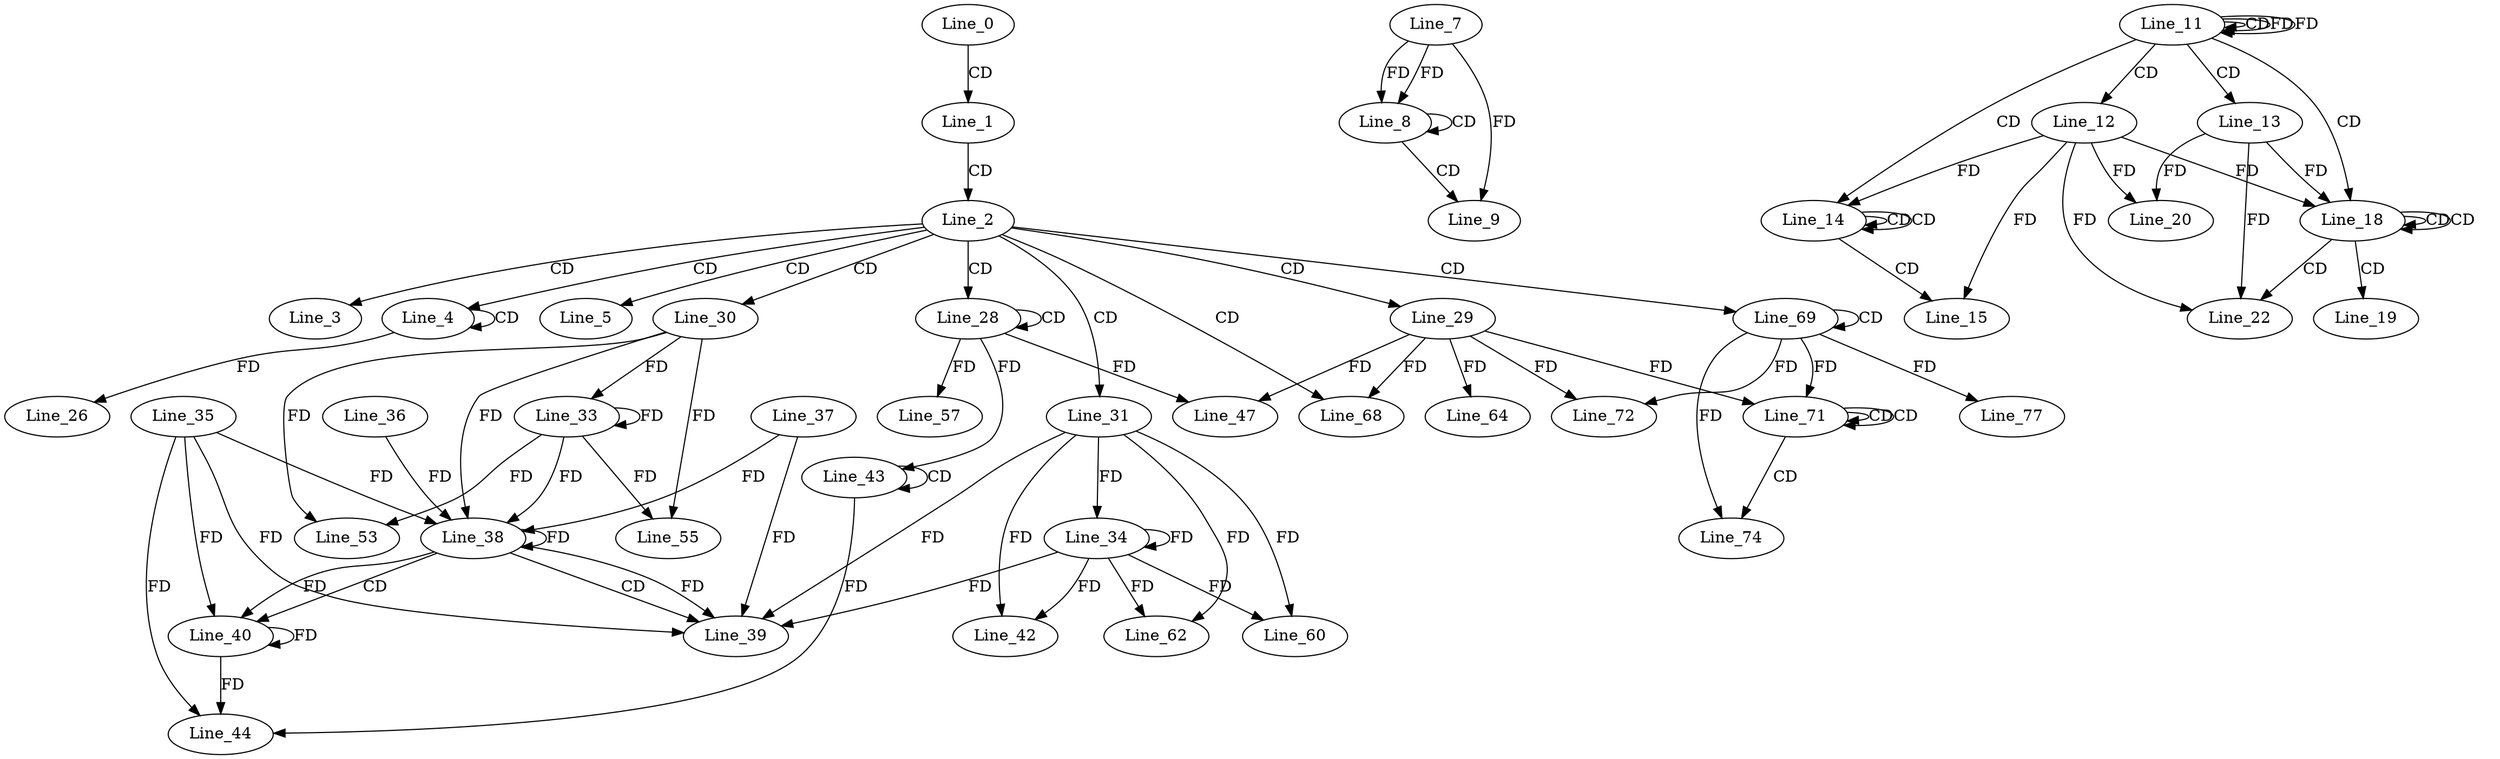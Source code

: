 digraph G {
  Line_0;
  Line_1;
  Line_2;
  Line_3;
  Line_4;
  Line_4;
  Line_5;
  Line_7;
  Line_8;
  Line_8;
  Line_9;
  Line_11;
  Line_11;
  Line_11;
  Line_12;
  Line_13;
  Line_14;
  Line_14;
  Line_14;
  Line_15;
  Line_15;
  Line_18;
  Line_18;
  Line_18;
  Line_19;
  Line_20;
  Line_20;
  Line_22;
  Line_22;
  Line_22;
  Line_26;
  Line_28;
  Line_28;
  Line_29;
  Line_30;
  Line_31;
  Line_33;
  Line_34;
  Line_38;
  Line_35;
  Line_38;
  Line_37;
  Line_36;
  Line_38;
  Line_39;
  Line_40;
  Line_42;
  Line_43;
  Line_43;
  Line_44;
  Line_47;
  Line_47;
  Line_53;
  Line_55;
  Line_57;
  Line_60;
  Line_62;
  Line_64;
  Line_68;
  Line_69;
  Line_69;
  Line_71;
  Line_71;
  Line_71;
  Line_72;
  Line_72;
  Line_74;
  Line_74;
  Line_77;
  Line_0 -> Line_1 [ label="CD" ];
  Line_1 -> Line_2 [ label="CD" ];
  Line_2 -> Line_3 [ label="CD" ];
  Line_2 -> Line_4 [ label="CD" ];
  Line_4 -> Line_4 [ label="CD" ];
  Line_2 -> Line_5 [ label="CD" ];
  Line_7 -> Line_8 [ label="FD" ];
  Line_8 -> Line_8 [ label="CD" ];
  Line_7 -> Line_8 [ label="FD" ];
  Line_8 -> Line_9 [ label="CD" ];
  Line_7 -> Line_9 [ label="FD" ];
  Line_11 -> Line_11 [ label="CD" ];
  Line_11 -> Line_11 [ label="FD" ];
  Line_11 -> Line_12 [ label="CD" ];
  Line_11 -> Line_13 [ label="CD" ];
  Line_11 -> Line_14 [ label="CD" ];
  Line_14 -> Line_14 [ label="CD" ];
  Line_14 -> Line_14 [ label="CD" ];
  Line_12 -> Line_14 [ label="FD" ];
  Line_14 -> Line_15 [ label="CD" ];
  Line_12 -> Line_15 [ label="FD" ];
  Line_11 -> Line_18 [ label="CD" ];
  Line_18 -> Line_18 [ label="CD" ];
  Line_18 -> Line_18 [ label="CD" ];
  Line_12 -> Line_18 [ label="FD" ];
  Line_13 -> Line_18 [ label="FD" ];
  Line_18 -> Line_19 [ label="CD" ];
  Line_12 -> Line_20 [ label="FD" ];
  Line_13 -> Line_20 [ label="FD" ];
  Line_18 -> Line_22 [ label="CD" ];
  Line_12 -> Line_22 [ label="FD" ];
  Line_13 -> Line_22 [ label="FD" ];
  Line_4 -> Line_26 [ label="FD" ];
  Line_2 -> Line_28 [ label="CD" ];
  Line_28 -> Line_28 [ label="CD" ];
  Line_2 -> Line_29 [ label="CD" ];
  Line_2 -> Line_30 [ label="CD" ];
  Line_2 -> Line_31 [ label="CD" ];
  Line_30 -> Line_33 [ label="FD" ];
  Line_33 -> Line_33 [ label="FD" ];
  Line_31 -> Line_34 [ label="FD" ];
  Line_34 -> Line_34 [ label="FD" ];
  Line_38 -> Line_38 [ label="FD" ];
  Line_35 -> Line_38 [ label="FD" ];
  Line_30 -> Line_38 [ label="FD" ];
  Line_33 -> Line_38 [ label="FD" ];
  Line_37 -> Line_38 [ label="FD" ];
  Line_36 -> Line_38 [ label="FD" ];
  Line_38 -> Line_39 [ label="CD" ];
  Line_31 -> Line_39 [ label="FD" ];
  Line_34 -> Line_39 [ label="FD" ];
  Line_37 -> Line_39 [ label="FD" ];
  Line_38 -> Line_39 [ label="FD" ];
  Line_35 -> Line_39 [ label="FD" ];
  Line_38 -> Line_40 [ label="CD" ];
  Line_40 -> Line_40 [ label="FD" ];
  Line_35 -> Line_40 [ label="FD" ];
  Line_38 -> Line_40 [ label="FD" ];
  Line_31 -> Line_42 [ label="FD" ];
  Line_34 -> Line_42 [ label="FD" ];
  Line_43 -> Line_43 [ label="CD" ];
  Line_28 -> Line_43 [ label="FD" ];
  Line_43 -> Line_44 [ label="FD" ];
  Line_40 -> Line_44 [ label="FD" ];
  Line_35 -> Line_44 [ label="FD" ];
  Line_28 -> Line_47 [ label="FD" ];
  Line_29 -> Line_47 [ label="FD" ];
  Line_30 -> Line_53 [ label="FD" ];
  Line_33 -> Line_53 [ label="FD" ];
  Line_30 -> Line_55 [ label="FD" ];
  Line_33 -> Line_55 [ label="FD" ];
  Line_28 -> Line_57 [ label="FD" ];
  Line_31 -> Line_60 [ label="FD" ];
  Line_34 -> Line_60 [ label="FD" ];
  Line_31 -> Line_62 [ label="FD" ];
  Line_34 -> Line_62 [ label="FD" ];
  Line_29 -> Line_64 [ label="FD" ];
  Line_2 -> Line_68 [ label="CD" ];
  Line_29 -> Line_68 [ label="FD" ];
  Line_2 -> Line_69 [ label="CD" ];
  Line_69 -> Line_69 [ label="CD" ];
  Line_71 -> Line_71 [ label="CD" ];
  Line_71 -> Line_71 [ label="CD" ];
  Line_29 -> Line_71 [ label="FD" ];
  Line_69 -> Line_71 [ label="FD" ];
  Line_29 -> Line_72 [ label="FD" ];
  Line_69 -> Line_72 [ label="FD" ];
  Line_71 -> Line_74 [ label="CD" ];
  Line_69 -> Line_74 [ label="FD" ];
  Line_69 -> Line_77 [ label="FD" ];
  Line_11 -> Line_11 [ label="FD" ];
}
